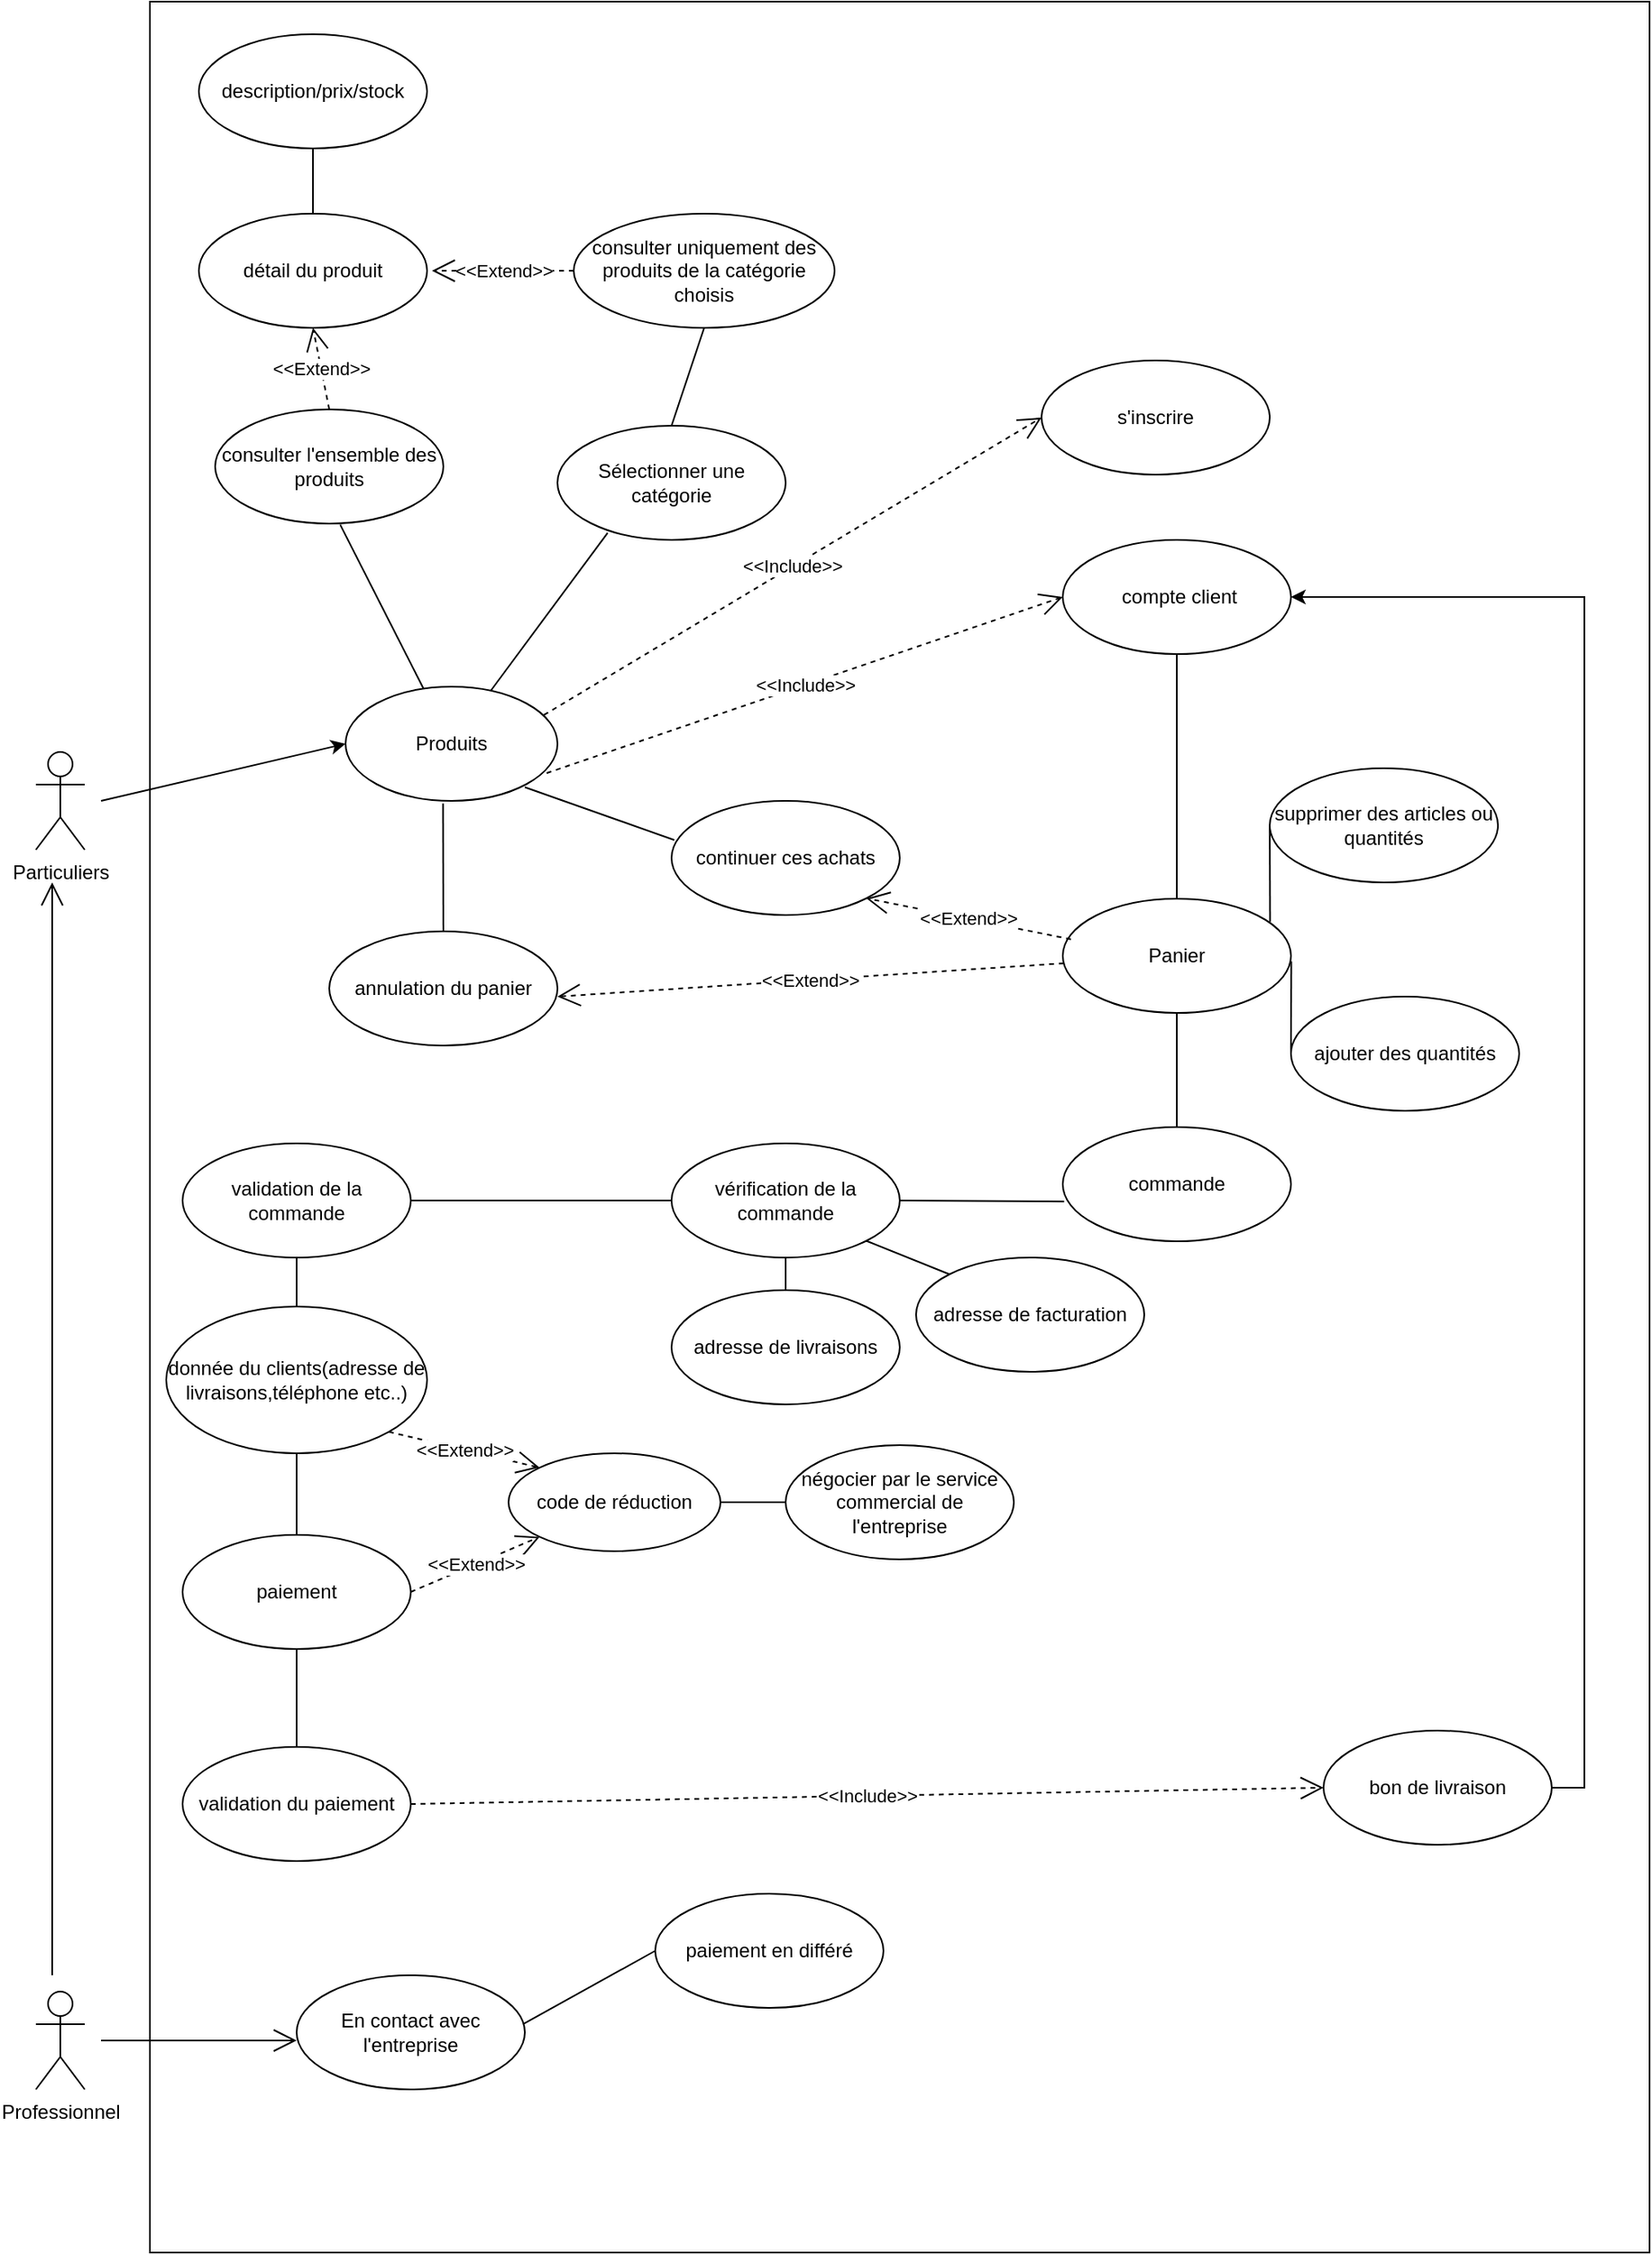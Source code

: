 <mxfile version="12.9.10" type="device"><diagram id="ezW3k5cZXOJbxSEIH5pY" name="Page-1"><mxGraphModel dx="1385" dy="1831" grid="1" gridSize="10" guides="1" tooltips="1" connect="1" arrows="1" fold="1" page="1" pageScale="1" pageWidth="827" pageHeight="1169" math="0" shadow="0"><root><mxCell id="0"/><mxCell id="1" parent="0"/><mxCell id="_nfXdeubIaw1lWy6iMiu-1" value="Particuliers" style="shape=umlActor;verticalLabelPosition=bottom;labelBackgroundColor=#ffffff;verticalAlign=top;html=1;" parent="1" vertex="1"><mxGeometry x="70" y="100" width="30" height="60" as="geometry"/></mxCell><mxCell id="_nfXdeubIaw1lWy6iMiu-2" value="" style="html=1;" parent="1" vertex="1"><mxGeometry x="140" y="-360" width="920" height="1380" as="geometry"/></mxCell><mxCell id="_nfXdeubIaw1lWy6iMiu-3" value="Produits" style="ellipse;whiteSpace=wrap;html=1;" parent="1" vertex="1"><mxGeometry x="260" y="60" width="130" height="70" as="geometry"/></mxCell><mxCell id="_nfXdeubIaw1lWy6iMiu-4" value="" style="endArrow=classic;html=1;entryX=0;entryY=0.5;entryDx=0;entryDy=0;" parent="1" target="_nfXdeubIaw1lWy6iMiu-3" edge="1"><mxGeometry width="50" height="50" relative="1" as="geometry"><mxPoint x="110" y="130" as="sourcePoint"/><mxPoint x="160" y="80" as="targetPoint"/></mxGeometry></mxCell><mxCell id="_nfXdeubIaw1lWy6iMiu-6" value="&amp;nbsp;compte client" style="ellipse;whiteSpace=wrap;html=1;" parent="1" vertex="1"><mxGeometry x="700" y="-30" width="140" height="70" as="geometry"/></mxCell><mxCell id="_nfXdeubIaw1lWy6iMiu-7" value="commande" style="ellipse;whiteSpace=wrap;html=1;" parent="1" vertex="1"><mxGeometry x="700" y="330" width="140" height="70" as="geometry"/></mxCell><mxCell id="_nfXdeubIaw1lWy6iMiu-8" value="validation du paiement" style="ellipse;whiteSpace=wrap;html=1;" parent="1" vertex="1"><mxGeometry x="160" y="710" width="140" height="70" as="geometry"/></mxCell><mxCell id="Z5qcwUxOLNzAevDQ0uFx-30" style="edgeStyle=orthogonalEdgeStyle;rounded=0;orthogonalLoop=1;jettySize=auto;html=1;exitX=1;exitY=0.5;exitDx=0;exitDy=0;entryX=1;entryY=0.5;entryDx=0;entryDy=0;" edge="1" parent="1" source="_nfXdeubIaw1lWy6iMiu-9" target="_nfXdeubIaw1lWy6iMiu-6"><mxGeometry relative="1" as="geometry"/></mxCell><mxCell id="_nfXdeubIaw1lWy6iMiu-9" value="bon de livraison" style="ellipse;whiteSpace=wrap;html=1;" parent="1" vertex="1"><mxGeometry x="860" y="700" width="140" height="70" as="geometry"/></mxCell><mxCell id="_nfXdeubIaw1lWy6iMiu-10" value="Panier" style="ellipse;whiteSpace=wrap;html=1;" parent="1" vertex="1"><mxGeometry x="700" y="190" width="140" height="70" as="geometry"/></mxCell><mxCell id="_nfXdeubIaw1lWy6iMiu-12" value="&amp;lt;&amp;lt;Include&amp;gt;&amp;gt;" style="endArrow=open;endSize=12;dashed=1;html=1;exitX=0.949;exitY=0.757;exitDx=0;exitDy=0;exitPerimeter=0;entryX=0;entryY=0.5;entryDx=0;entryDy=0;" parent="1" source="_nfXdeubIaw1lWy6iMiu-3" edge="1" target="_nfXdeubIaw1lWy6iMiu-6"><mxGeometry width="160" relative="1" as="geometry"><mxPoint x="400" y="204.58" as="sourcePoint"/><mxPoint x="560" y="204.58" as="targetPoint"/></mxGeometry></mxCell><mxCell id="_nfXdeubIaw1lWy6iMiu-21" value="s'inscrire" style="ellipse;whiteSpace=wrap;html=1;" parent="1" vertex="1"><mxGeometry x="687" y="-140" width="140" height="70" as="geometry"/></mxCell><mxCell id="_nfXdeubIaw1lWy6iMiu-22" value="&amp;lt;&amp;lt;Include&amp;gt;&amp;gt;" style="endArrow=open;endSize=12;dashed=1;html=1;exitX=0.936;exitY=0.248;exitDx=0;exitDy=0;exitPerimeter=0;entryX=0;entryY=0.5;entryDx=0;entryDy=0;" parent="1" target="_nfXdeubIaw1lWy6iMiu-21" edge="1" source="_nfXdeubIaw1lWy6iMiu-3"><mxGeometry width="160" relative="1" as="geometry"><mxPoint x="383.37" y="118.41" as="sourcePoint"/><mxPoint x="560" y="170.0" as="targetPoint"/></mxGeometry></mxCell><mxCell id="_nfXdeubIaw1lWy6iMiu-24" value="" style="endArrow=none;html=1;entryX=0.5;entryY=0;entryDx=0;entryDy=0;exitX=0.5;exitY=1;exitDx=0;exitDy=0;" parent="1" target="_nfXdeubIaw1lWy6iMiu-10" edge="1" source="_nfXdeubIaw1lWy6iMiu-6"><mxGeometry width="50" height="50" relative="1" as="geometry"><mxPoint x="630" y="240" as="sourcePoint"/><mxPoint x="800" y="240" as="targetPoint"/></mxGeometry></mxCell><mxCell id="_nfXdeubIaw1lWy6iMiu-25" value="" style="endArrow=none;html=1;entryX=0.5;entryY=0;entryDx=0;entryDy=0;exitX=0.5;exitY=1;exitDx=0;exitDy=0;" parent="1" source="Z5qcwUxOLNzAevDQ0uFx-25" target="Z5qcwUxOLNzAevDQ0uFx-27" edge="1"><mxGeometry width="50" height="50" relative="1" as="geometry"><mxPoint x="310" y="370.0" as="sourcePoint"/><mxPoint x="480" y="370.0" as="targetPoint"/></mxGeometry></mxCell><mxCell id="_nfXdeubIaw1lWy6iMiu-26" value="&amp;lt;&amp;lt;Include&amp;gt;&amp;gt;" style="endArrow=open;endSize=12;dashed=1;html=1;exitX=1;exitY=0.5;exitDx=0;exitDy=0;entryX=0;entryY=0.5;entryDx=0;entryDy=0;" parent="1" source="_nfXdeubIaw1lWy6iMiu-8" target="_nfXdeubIaw1lWy6iMiu-9" edge="1"><mxGeometry width="160" relative="1" as="geometry"><mxPoint x="400.0" y="490" as="sourcePoint"/><mxPoint x="576.63" y="541.59" as="targetPoint"/></mxGeometry></mxCell><mxCell id="_nfXdeubIaw1lWy6iMiu-27" value="annulation du panier" style="ellipse;whiteSpace=wrap;html=1;" parent="1" vertex="1"><mxGeometry x="250" y="210" width="140" height="70" as="geometry"/></mxCell><mxCell id="_nfXdeubIaw1lWy6iMiu-30" value="" style="endArrow=none;html=1;exitX=0.46;exitY=1.023;exitDx=0;exitDy=0;exitPerimeter=0;entryX=0.5;entryY=0;entryDx=0;entryDy=0;" parent="1" source="_nfXdeubIaw1lWy6iMiu-3" target="_nfXdeubIaw1lWy6iMiu-27" edge="1"><mxGeometry width="50" height="50" relative="1" as="geometry"><mxPoint x="335" y="180" as="sourcePoint"/><mxPoint x="340" y="200" as="targetPoint"/></mxGeometry></mxCell><mxCell id="Z5qcwUxOLNzAevDQ0uFx-1" value="&amp;lt;&amp;lt;Extend&amp;gt;&amp;gt;" style="endArrow=open;endSize=12;dashed=1;html=1;entryX=0.5;entryY=1;entryDx=0;entryDy=0;" edge="1" parent="1" source="_nfXdeubIaw1lWy6iMiu-10"><mxGeometry width="160" relative="1" as="geometry"><mxPoint x="390" y="320" as="sourcePoint"/><mxPoint x="390" y="250" as="targetPoint"/></mxGeometry></mxCell><mxCell id="Z5qcwUxOLNzAevDQ0uFx-2" value="Professionnel" style="shape=umlActor;verticalLabelPosition=bottom;labelBackgroundColor=#ffffff;verticalAlign=top;html=1;outlineConnect=0;" vertex="1" parent="1"><mxGeometry x="70" y="860" width="30" height="60" as="geometry"/></mxCell><mxCell id="Z5qcwUxOLNzAevDQ0uFx-7" value="consulter l'ensemble des produits" style="ellipse;whiteSpace=wrap;html=1;" vertex="1" parent="1"><mxGeometry x="180" y="-110" width="140" height="70" as="geometry"/></mxCell><mxCell id="Z5qcwUxOLNzAevDQ0uFx-8" value="Sélectionner une catégorie" style="ellipse;whiteSpace=wrap;html=1;" vertex="1" parent="1"><mxGeometry x="390" y="-100" width="140" height="70" as="geometry"/></mxCell><mxCell id="Z5qcwUxOLNzAevDQ0uFx-9" value="" style="endArrow=none;html=1;exitX=0.548;exitY=1.01;exitDx=0;exitDy=0;exitPerimeter=0;" edge="1" parent="1" source="Z5qcwUxOLNzAevDQ0uFx-7" target="_nfXdeubIaw1lWy6iMiu-3"><mxGeometry width="50" height="50" relative="1" as="geometry"><mxPoint x="250.0" y="10.0" as="sourcePoint"/><mxPoint x="250.2" y="48.39" as="targetPoint"/></mxGeometry></mxCell><mxCell id="Z5qcwUxOLNzAevDQ0uFx-10" value="" style="endArrow=none;html=1;exitX=0.22;exitY=0.938;exitDx=0;exitDy=0;exitPerimeter=0;" edge="1" parent="1" source="Z5qcwUxOLNzAevDQ0uFx-8" target="_nfXdeubIaw1lWy6iMiu-3"><mxGeometry width="50" height="50" relative="1" as="geometry"><mxPoint x="400.0" y="10.0" as="sourcePoint"/><mxPoint x="400.2" y="48.39" as="targetPoint"/></mxGeometry></mxCell><mxCell id="Z5qcwUxOLNzAevDQ0uFx-11" value="supprimer des articles ou quantités" style="ellipse;whiteSpace=wrap;html=1;" vertex="1" parent="1"><mxGeometry x="827" y="110" width="140" height="70" as="geometry"/></mxCell><mxCell id="Z5qcwUxOLNzAevDQ0uFx-12" value="continuer ces achats" style="ellipse;whiteSpace=wrap;html=1;" vertex="1" parent="1"><mxGeometry x="460" y="130" width="140" height="70" as="geometry"/></mxCell><mxCell id="Z5qcwUxOLNzAevDQ0uFx-13" value="ajouter des quantités" style="ellipse;whiteSpace=wrap;html=1;" vertex="1" parent="1"><mxGeometry x="840" y="250" width="140" height="70" as="geometry"/></mxCell><mxCell id="Z5qcwUxOLNzAevDQ0uFx-14" value="&amp;lt;&amp;lt;Extend&amp;gt;&amp;gt;" style="endArrow=open;endSize=12;dashed=1;html=1;entryX=1;entryY=1;entryDx=0;entryDy=0;exitX=0.036;exitY=0.355;exitDx=0;exitDy=0;exitPerimeter=0;" edge="1" parent="1" source="_nfXdeubIaw1lWy6iMiu-10" target="Z5qcwUxOLNzAevDQ0uFx-12"><mxGeometry width="160" relative="1" as="geometry"><mxPoint x="570.066" y="220.0" as="sourcePoint"/><mxPoint x="410" y="223.48" as="targetPoint"/></mxGeometry></mxCell><mxCell id="Z5qcwUxOLNzAevDQ0uFx-16" value="" style="endArrow=none;html=1;exitX=0.46;exitY=1.023;exitDx=0;exitDy=0;exitPerimeter=0;entryX=0.012;entryY=0.343;entryDx=0;entryDy=0;entryPerimeter=0;" edge="1" parent="1" target="Z5qcwUxOLNzAevDQ0uFx-12"><mxGeometry width="50" height="50" relative="1" as="geometry"><mxPoint x="370.0" y="121.61" as="sourcePoint"/><mxPoint x="370.2" y="200" as="targetPoint"/></mxGeometry></mxCell><mxCell id="Z5qcwUxOLNzAevDQ0uFx-17" value="" style="endArrow=none;html=1;exitX=0;exitY=0.5;exitDx=0;exitDy=0;entryX=0.5;entryY=0;entryDx=0;entryDy=0;" edge="1" parent="1" source="Z5qcwUxOLNzAevDQ0uFx-13"><mxGeometry width="50" height="50" relative="1" as="geometry"><mxPoint x="840" y="150.0" as="sourcePoint"/><mxPoint x="840.2" y="228.39" as="targetPoint"/></mxGeometry></mxCell><mxCell id="Z5qcwUxOLNzAevDQ0uFx-18" value="" style="endArrow=none;html=1;exitX=0;exitY=0.5;exitDx=0;exitDy=0;entryX=0.5;entryY=0;entryDx=0;entryDy=0;" edge="1" parent="1" source="Z5qcwUxOLNzAevDQ0uFx-11"><mxGeometry width="50" height="50" relative="1" as="geometry"><mxPoint x="827" y="125.81" as="sourcePoint"/><mxPoint x="827.2" y="204.2" as="targetPoint"/></mxGeometry></mxCell><mxCell id="Z5qcwUxOLNzAevDQ0uFx-19" value="" style="endArrow=open;endFill=1;endSize=12;html=1;" edge="1" parent="1"><mxGeometry width="160" relative="1" as="geometry"><mxPoint x="80" y="850" as="sourcePoint"/><mxPoint x="80" y="180" as="targetPoint"/></mxGeometry></mxCell><mxCell id="Z5qcwUxOLNzAevDQ0uFx-20" value="validation de la commande" style="ellipse;whiteSpace=wrap;html=1;" vertex="1" parent="1"><mxGeometry x="160" y="340" width="140" height="70" as="geometry"/></mxCell><mxCell id="Z5qcwUxOLNzAevDQ0uFx-21" value="vérification de la commande" style="ellipse;whiteSpace=wrap;html=1;" vertex="1" parent="1"><mxGeometry x="460" y="340" width="140" height="70" as="geometry"/></mxCell><mxCell id="Z5qcwUxOLNzAevDQ0uFx-22" value="" style="endArrow=none;html=1;entryX=1;entryY=0.5;entryDx=0;entryDy=0;exitX=0.006;exitY=0.652;exitDx=0;exitDy=0;exitPerimeter=0;" edge="1" parent="1" source="_nfXdeubIaw1lWy6iMiu-7" target="Z5qcwUxOLNzAevDQ0uFx-21"><mxGeometry width="50" height="50" relative="1" as="geometry"><mxPoint x="250" y="400" as="sourcePoint"/><mxPoint x="310.82" y="710.49" as="targetPoint"/></mxGeometry></mxCell><mxCell id="Z5qcwUxOLNzAevDQ0uFx-23" value="" style="endArrow=none;html=1;entryX=0.5;entryY=1;entryDx=0;entryDy=0;exitX=0.5;exitY=0;exitDx=0;exitDy=0;" edge="1" parent="1" source="_nfXdeubIaw1lWy6iMiu-7" target="_nfXdeubIaw1lWy6iMiu-10"><mxGeometry width="50" height="50" relative="1" as="geometry"><mxPoint x="720.84" y="385.64" as="sourcePoint"/><mxPoint x="610" y="385" as="targetPoint"/></mxGeometry></mxCell><mxCell id="Z5qcwUxOLNzAevDQ0uFx-24" value="" style="endArrow=none;html=1;entryX=1;entryY=0.5;entryDx=0;entryDy=0;exitX=0;exitY=0.5;exitDx=0;exitDy=0;" edge="1" parent="1" source="Z5qcwUxOLNzAevDQ0uFx-21" target="Z5qcwUxOLNzAevDQ0uFx-20"><mxGeometry width="50" height="50" relative="1" as="geometry"><mxPoint x="470.84" y="375.22" as="sourcePoint"/><mxPoint x="360" y="374.58" as="targetPoint"/></mxGeometry></mxCell><mxCell id="Z5qcwUxOLNzAevDQ0uFx-25" value="donnée du clients(adresse de livraisons,téléphone etc..)" style="ellipse;whiteSpace=wrap;html=1;" vertex="1" parent="1"><mxGeometry x="150" y="440" width="160" height="90" as="geometry"/></mxCell><mxCell id="Z5qcwUxOLNzAevDQ0uFx-26" value="" style="endArrow=none;html=1;entryX=0.5;entryY=0;entryDx=0;entryDy=0;exitX=0.5;exitY=1;exitDx=0;exitDy=0;" edge="1" parent="1" source="Z5qcwUxOLNzAevDQ0uFx-20" target="Z5qcwUxOLNzAevDQ0uFx-25"><mxGeometry width="50" height="50" relative="1" as="geometry"><mxPoint x="290" y="410" as="sourcePoint"/><mxPoint x="300.82" y="700.49" as="targetPoint"/></mxGeometry></mxCell><mxCell id="Z5qcwUxOLNzAevDQ0uFx-27" value="paiement" style="ellipse;whiteSpace=wrap;html=1;" vertex="1" parent="1"><mxGeometry x="160" y="580" width="140" height="70" as="geometry"/></mxCell><mxCell id="Z5qcwUxOLNzAevDQ0uFx-28" value="" style="endArrow=none;html=1;entryX=0.5;entryY=1;entryDx=0;entryDy=0;exitX=0.5;exitY=0;exitDx=0;exitDy=0;" edge="1" parent="1" source="_nfXdeubIaw1lWy6iMiu-8" target="Z5qcwUxOLNzAevDQ0uFx-27"><mxGeometry width="50" height="50" relative="1" as="geometry"><mxPoint x="300" y="630" as="sourcePoint"/><mxPoint x="414.0" y="685" as="targetPoint"/></mxGeometry></mxCell><mxCell id="Z5qcwUxOLNzAevDQ0uFx-31" value="consulter uniquement des produits de la catégorie choisis" style="ellipse;whiteSpace=wrap;html=1;" vertex="1" parent="1"><mxGeometry x="400" y="-230" width="160" height="70" as="geometry"/></mxCell><mxCell id="Z5qcwUxOLNzAevDQ0uFx-32" value="" style="endArrow=none;html=1;exitX=0.5;exitY=1;exitDx=0;exitDy=0;entryX=0.5;entryY=0;entryDx=0;entryDy=0;" edge="1" parent="1" source="Z5qcwUxOLNzAevDQ0uFx-31" target="Z5qcwUxOLNzAevDQ0uFx-8"><mxGeometry width="50" height="50" relative="1" as="geometry"><mxPoint x="291.11" y="-160.0" as="sourcePoint"/><mxPoint x="369.996" y="-76.917" as="targetPoint"/></mxGeometry></mxCell><mxCell id="Z5qcwUxOLNzAevDQ0uFx-33" value="détail du produit" style="ellipse;whiteSpace=wrap;html=1;" vertex="1" parent="1"><mxGeometry x="170" y="-230" width="140" height="70" as="geometry"/></mxCell><mxCell id="Z5qcwUxOLNzAevDQ0uFx-34" value="&amp;lt;&amp;lt;Extend&amp;gt;&amp;gt;" style="endArrow=open;endSize=12;dashed=1;html=1;exitX=0;exitY=0.5;exitDx=0;exitDy=0;" edge="1" parent="1" source="Z5qcwUxOLNzAevDQ0uFx-31"><mxGeometry width="160" relative="1" as="geometry"><mxPoint x="382.77" y="-182.45" as="sourcePoint"/><mxPoint x="313" y="-195" as="targetPoint"/></mxGeometry></mxCell><mxCell id="Z5qcwUxOLNzAevDQ0uFx-35" value="&amp;lt;&amp;lt;Extend&amp;gt;&amp;gt;" style="endArrow=open;endSize=12;dashed=1;html=1;entryX=0.5;entryY=1;entryDx=0;entryDy=0;exitX=0.5;exitY=0;exitDx=0;exitDy=0;" edge="1" parent="1" source="Z5qcwUxOLNzAevDQ0uFx-7" target="Z5qcwUxOLNzAevDQ0uFx-33"><mxGeometry width="160" relative="1" as="geometry"><mxPoint x="370.0" y="-114.9" as="sourcePoint"/><mxPoint x="244.457" y="-140.001" as="targetPoint"/></mxGeometry></mxCell><mxCell id="Z5qcwUxOLNzAevDQ0uFx-36" value="description/prix/stock" style="ellipse;whiteSpace=wrap;html=1;" vertex="1" parent="1"><mxGeometry x="170" y="-340" width="140" height="70" as="geometry"/></mxCell><mxCell id="Z5qcwUxOLNzAevDQ0uFx-37" value="" style="endArrow=none;html=1;exitX=0.5;exitY=1;exitDx=0;exitDy=0;entryX=0.5;entryY=0;entryDx=0;entryDy=0;" edge="1" parent="1" source="Z5qcwUxOLNzAevDQ0uFx-36" target="Z5qcwUxOLNzAevDQ0uFx-33"><mxGeometry width="50" height="50" relative="1" as="geometry"><mxPoint x="490" y="-150" as="sourcePoint"/><mxPoint x="470" y="-90" as="targetPoint"/></mxGeometry></mxCell><mxCell id="Z5qcwUxOLNzAevDQ0uFx-38" value="En contact avec l'entreprise" style="ellipse;whiteSpace=wrap;html=1;" vertex="1" parent="1"><mxGeometry x="230" y="850" width="140" height="70" as="geometry"/></mxCell><mxCell id="Z5qcwUxOLNzAevDQ0uFx-39" value="" style="endArrow=open;endFill=1;endSize=12;html=1;" edge="1" parent="1"><mxGeometry width="160" relative="1" as="geometry"><mxPoint x="110" y="890" as="sourcePoint"/><mxPoint x="230" y="890" as="targetPoint"/></mxGeometry></mxCell><mxCell id="Z5qcwUxOLNzAevDQ0uFx-40" value="paiement en différé" style="ellipse;whiteSpace=wrap;html=1;" vertex="1" parent="1"><mxGeometry x="450" y="800" width="140" height="70" as="geometry"/></mxCell><mxCell id="Z5qcwUxOLNzAevDQ0uFx-41" value="adresse de facturation" style="ellipse;whiteSpace=wrap;html=1;" vertex="1" parent="1"><mxGeometry x="610" y="410" width="140" height="70" as="geometry"/></mxCell><mxCell id="Z5qcwUxOLNzAevDQ0uFx-42" value="adresse de livraisons" style="ellipse;whiteSpace=wrap;html=1;" vertex="1" parent="1"><mxGeometry x="460" y="430" width="140" height="70" as="geometry"/></mxCell><mxCell id="Z5qcwUxOLNzAevDQ0uFx-43" value="" style="endArrow=none;html=1;entryX=0.5;entryY=0;entryDx=0;entryDy=0;exitX=0.5;exitY=1;exitDx=0;exitDy=0;" edge="1" parent="1" source="Z5qcwUxOLNzAevDQ0uFx-21" target="Z5qcwUxOLNzAevDQ0uFx-42"><mxGeometry width="50" height="50" relative="1" as="geometry"><mxPoint x="550" y="530" as="sourcePoint"/><mxPoint x="550" y="580" as="targetPoint"/></mxGeometry></mxCell><mxCell id="Z5qcwUxOLNzAevDQ0uFx-44" value="" style="endArrow=none;html=1;exitX=1;exitY=1;exitDx=0;exitDy=0;entryX=0;entryY=0;entryDx=0;entryDy=0;" edge="1" parent="1" source="Z5qcwUxOLNzAevDQ0uFx-21" target="Z5qcwUxOLNzAevDQ0uFx-41"><mxGeometry width="50" height="50" relative="1" as="geometry"><mxPoint x="560" y="500" as="sourcePoint"/><mxPoint x="550" y="500" as="targetPoint"/></mxGeometry></mxCell><mxCell id="Z5qcwUxOLNzAevDQ0uFx-45" value="" style="endArrow=none;html=1;entryX=0;entryY=0.5;entryDx=0;entryDy=0;exitX=0.994;exitY=0.426;exitDx=0;exitDy=0;exitPerimeter=0;" edge="1" parent="1" source="Z5qcwUxOLNzAevDQ0uFx-38" target="Z5qcwUxOLNzAevDQ0uFx-40"><mxGeometry width="50" height="50" relative="1" as="geometry"><mxPoint x="240" y="720" as="sourcePoint"/><mxPoint x="240" y="660" as="targetPoint"/></mxGeometry></mxCell><mxCell id="Z5qcwUxOLNzAevDQ0uFx-46" value="code de réduction" style="ellipse;whiteSpace=wrap;html=1;" vertex="1" parent="1"><mxGeometry x="360" y="530" width="130" height="60" as="geometry"/></mxCell><mxCell id="Z5qcwUxOLNzAevDQ0uFx-47" value="&amp;lt;&amp;lt;Extend&amp;gt;&amp;gt;" style="endArrow=open;endSize=12;dashed=1;html=1;entryX=0;entryY=0;entryDx=0;entryDy=0;exitX=1;exitY=1;exitDx=0;exitDy=0;" edge="1" parent="1" source="Z5qcwUxOLNzAevDQ0uFx-25" target="Z5qcwUxOLNzAevDQ0uFx-46"><mxGeometry width="160" relative="1" as="geometry"><mxPoint x="450.0" y="515.1" as="sourcePoint"/><mxPoint x="324.457" y="489.999" as="targetPoint"/></mxGeometry></mxCell><mxCell id="Z5qcwUxOLNzAevDQ0uFx-48" value="&amp;lt;&amp;lt;Extend&amp;gt;&amp;gt;" style="endArrow=open;endSize=12;dashed=1;html=1;entryX=0;entryY=1;entryDx=0;entryDy=0;exitX=1;exitY=0.5;exitDx=0;exitDy=0;" edge="1" parent="1" source="Z5qcwUxOLNzAevDQ0uFx-27" target="Z5qcwUxOLNzAevDQ0uFx-46"><mxGeometry width="160" relative="1" as="geometry"><mxPoint x="296.569" y="526.82" as="sourcePoint"/><mxPoint x="349.038" y="548.787" as="targetPoint"/></mxGeometry></mxCell><mxCell id="Z5qcwUxOLNzAevDQ0uFx-49" value="négocier par le service commercial de l'entreprise" style="ellipse;whiteSpace=wrap;html=1;" vertex="1" parent="1"><mxGeometry x="530" y="525" width="140" height="70" as="geometry"/></mxCell><mxCell id="Z5qcwUxOLNzAevDQ0uFx-50" value="" style="endArrow=none;html=1;entryX=0;entryY=0.5;entryDx=0;entryDy=0;exitX=1;exitY=0.5;exitDx=0;exitDy=0;" edge="1" parent="1" source="Z5qcwUxOLNzAevDQ0uFx-46" target="Z5qcwUxOLNzAevDQ0uFx-49"><mxGeometry width="50" height="50" relative="1" as="geometry"><mxPoint x="240" y="720" as="sourcePoint"/><mxPoint x="240" y="660" as="targetPoint"/></mxGeometry></mxCell></root></mxGraphModel></diagram></mxfile>